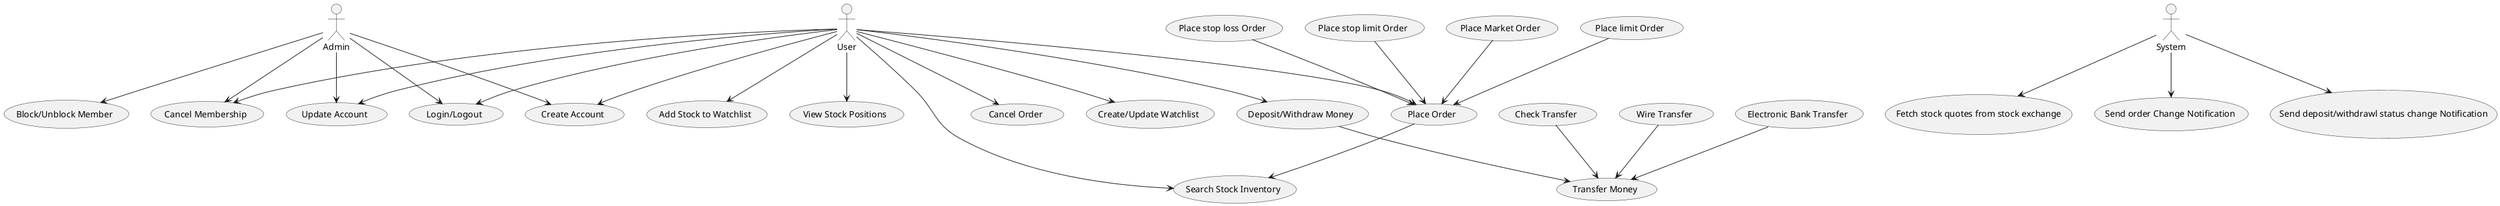 !usecase diagram
@startuml

!define ACTOR <<Actor>>

actor User as User
actor Admin as Admin
actor System as "System"

 User --> (Create Account)
 User --> (Cancel Membership)
 User --> (Update Account)
 User --> (Login/Logout)
 User --> (Search Stock Inventory)
 User --> (Place Order)

(Place Order)  --> (Search Stock Inventory)
(Place Market Order)  --> (Place Order)
(Place limit Order)  --> (Place Order)
(Place stop loss Order)  --> (Place Order)
(Place stop limit Order)  --> (Place Order)

 User --> (Cancel Order)
 User --> (Create/Update Watchlist)
 User --> (Add Stock to Watchlist)
 User --> (View Stock Positions)
 User --> (Deposit/Withdraw Money)

(Deposit/Withdraw Money) --> (Transfer Money) 
(Check Transfer) --> (Transfer Money)
(Wire Transfer) --> (Transfer Money)
(Electronic Bank Transfer) --> (Transfer Money)


 System --> (Fetch stock quotes from stock exchange)
 System --> (Send order Change Notification)
 System --> (Send deposit/withdrawl status change Notification)


 Admin --> (Create Account)
 Admin --> (Cancel Membership)
 Admin --> (Update Account)
 Admin --> (Login/Logout)
 Admin --> (Block/Unblock Member)
@enduml
